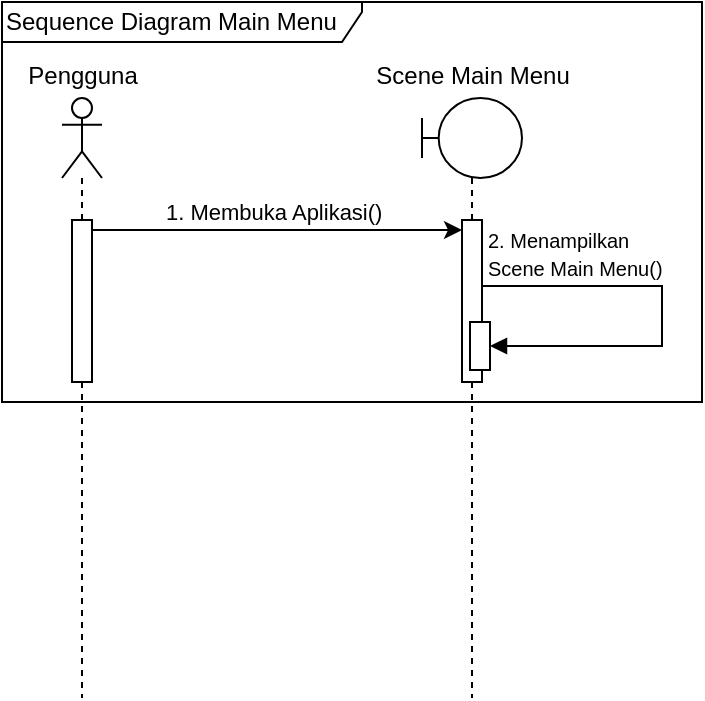 <mxfile version="24.3.1" type="device">
  <diagram id="RAGtzLFKwbdUckXWn4iN" name="Halaman-1">
    <mxGraphModel dx="607" dy="1468" grid="1" gridSize="10" guides="1" tooltips="1" connect="1" arrows="1" fold="1" page="1" pageScale="1" pageWidth="827" pageHeight="1169" math="0" shadow="0">
      <root>
        <mxCell id="0" />
        <mxCell id="1" parent="0" />
        <mxCell id="cGDwaTatzxDNPmwoPCMb-3" value="&lt;div&gt;&lt;/div&gt;" style="shape=umlLifeline;perimeter=lifelinePerimeter;whiteSpace=wrap;html=1;container=1;dropTarget=0;collapsible=0;recursiveResize=0;outlineConnect=0;portConstraint=eastwest;newEdgeStyle={&quot;curved&quot;:0,&quot;rounded&quot;:0};participant=umlActor;size=40;" parent="1" vertex="1">
          <mxGeometry x="170" y="28" width="20" height="300" as="geometry" />
        </mxCell>
        <mxCell id="cGDwaTatzxDNPmwoPCMb-5" value="" style="html=1;points=[[0,0,0,0,5],[0,1,0,0,-5],[1,0,0,0,5],[1,1,0,0,-5]];perimeter=orthogonalPerimeter;outlineConnect=0;targetShapes=umlLifeline;portConstraint=eastwest;newEdgeStyle={&quot;curved&quot;:0,&quot;rounded&quot;:0};" parent="cGDwaTatzxDNPmwoPCMb-3" vertex="1">
          <mxGeometry x="5" y="61" width="10" height="81" as="geometry" />
        </mxCell>
        <mxCell id="cGDwaTatzxDNPmwoPCMb-4" value="&lt;div&gt;Pengguna&lt;/div&gt;" style="text;html=1;align=center;verticalAlign=middle;resizable=0;points=[];autosize=1;strokeColor=none;fillColor=none;" parent="1" vertex="1">
          <mxGeometry x="140" y="2" width="80" height="30" as="geometry" />
        </mxCell>
        <mxCell id="cGDwaTatzxDNPmwoPCMb-6" value="" style="shape=umlLifeline;perimeter=lifelinePerimeter;whiteSpace=wrap;html=1;container=1;dropTarget=0;collapsible=0;recursiveResize=0;outlineConnect=0;portConstraint=eastwest;newEdgeStyle={&quot;curved&quot;:0,&quot;rounded&quot;:0};participant=umlBoundary;" parent="1" vertex="1">
          <mxGeometry x="350" y="28" width="50" height="300" as="geometry" />
        </mxCell>
        <mxCell id="cGDwaTatzxDNPmwoPCMb-8" value="" style="html=1;points=[[0,0,0,0,5],[0,1,0,0,-5],[1,0,0,0,5],[1,1,0,0,-5]];perimeter=orthogonalPerimeter;outlineConnect=0;targetShapes=umlLifeline;portConstraint=eastwest;newEdgeStyle={&quot;curved&quot;:0,&quot;rounded&quot;:0};" parent="cGDwaTatzxDNPmwoPCMb-6" vertex="1">
          <mxGeometry x="20" y="61" width="10" height="81" as="geometry" />
        </mxCell>
        <mxCell id="cGDwaTatzxDNPmwoPCMb-12" value="" style="html=1;align=left;spacingLeft=2;endArrow=block;rounded=0;edgeStyle=orthogonalEdgeStyle;curved=0;rounded=0;" parent="cGDwaTatzxDNPmwoPCMb-6" source="cGDwaTatzxDNPmwoPCMb-8" target="cGDwaTatzxDNPmwoPCMb-11" edge="1">
          <mxGeometry x="-1" y="22" relative="1" as="geometry">
            <mxPoint x="30" y="94" as="sourcePoint" />
            <Array as="points">
              <mxPoint x="120" y="94" />
              <mxPoint x="120" y="124" />
            </Array>
            <mxPoint x="35" y="124" as="targetPoint" />
            <mxPoint as="offset" />
          </mxGeometry>
        </mxCell>
        <mxCell id="cGDwaTatzxDNPmwoPCMb-11" value="" style="html=1;points=[[0,0,0,0,5],[0,1,0,0,-5],[1,0,0,0,5],[1,1,0,0,-5]];perimeter=orthogonalPerimeter;outlineConnect=0;targetShapes=umlLifeline;portConstraint=eastwest;newEdgeStyle={&quot;curved&quot;:0,&quot;rounded&quot;:0};" parent="cGDwaTatzxDNPmwoPCMb-6" vertex="1">
          <mxGeometry x="24" y="112" width="10" height="24" as="geometry" />
        </mxCell>
        <mxCell id="cGDwaTatzxDNPmwoPCMb-7" value="&lt;div&gt;Scene Main Menu&lt;/div&gt;" style="text;html=1;align=center;verticalAlign=middle;resizable=0;points=[];autosize=1;strokeColor=none;fillColor=none;" parent="1" vertex="1">
          <mxGeometry x="315" y="2" width="120" height="30" as="geometry" />
        </mxCell>
        <mxCell id="cGDwaTatzxDNPmwoPCMb-9" style="edgeStyle=orthogonalEdgeStyle;rounded=0;orthogonalLoop=1;jettySize=auto;html=1;curved=0;entryX=0;entryY=0;entryDx=0;entryDy=5;entryPerimeter=0;exitX=1;exitY=0;exitDx=0;exitDy=5;exitPerimeter=0;" parent="1" source="cGDwaTatzxDNPmwoPCMb-5" target="cGDwaTatzxDNPmwoPCMb-8" edge="1">
          <mxGeometry relative="1" as="geometry" />
        </mxCell>
        <mxCell id="cGDwaTatzxDNPmwoPCMb-10" value="1. Membuka Aplikasi()" style="edgeLabel;html=1;align=left;verticalAlign=middle;resizable=0;points=[];" parent="cGDwaTatzxDNPmwoPCMb-9" vertex="1" connectable="0">
          <mxGeometry x="-0.33" y="1" relative="1" as="geometry">
            <mxPoint x="-27" y="-8" as="offset" />
          </mxGeometry>
        </mxCell>
        <mxCell id="6sXo3k42NuzA3aXe08pG-1" value="&lt;span style=&quot;font-size: 10px;&quot;&gt;2. Menampilkan&amp;nbsp;&lt;/span&gt;&lt;div&gt;&lt;span style=&quot;font-size: 10px;&quot;&gt;Scene&amp;nbsp;&lt;/span&gt;&lt;span style=&quot;font-size: 10px;&quot;&gt;Main Menu()&lt;/span&gt;&lt;/div&gt;" style="edgeLabel;html=1;align=left;verticalAlign=middle;resizable=0;points=[];" parent="cGDwaTatzxDNPmwoPCMb-9" vertex="1" connectable="0">
          <mxGeometry x="-0.33" y="1" relative="1" as="geometry">
            <mxPoint x="134" y="13" as="offset" />
          </mxGeometry>
        </mxCell>
        <mxCell id="cGDwaTatzxDNPmwoPCMb-13" value="Sequence Diagram Main Menu" style="shape=umlFrame;whiteSpace=wrap;html=1;pointerEvents=0;width=180;height=20;align=left;" parent="1" vertex="1">
          <mxGeometry x="140" y="-20" width="350" height="200" as="geometry" />
        </mxCell>
      </root>
    </mxGraphModel>
  </diagram>
</mxfile>
